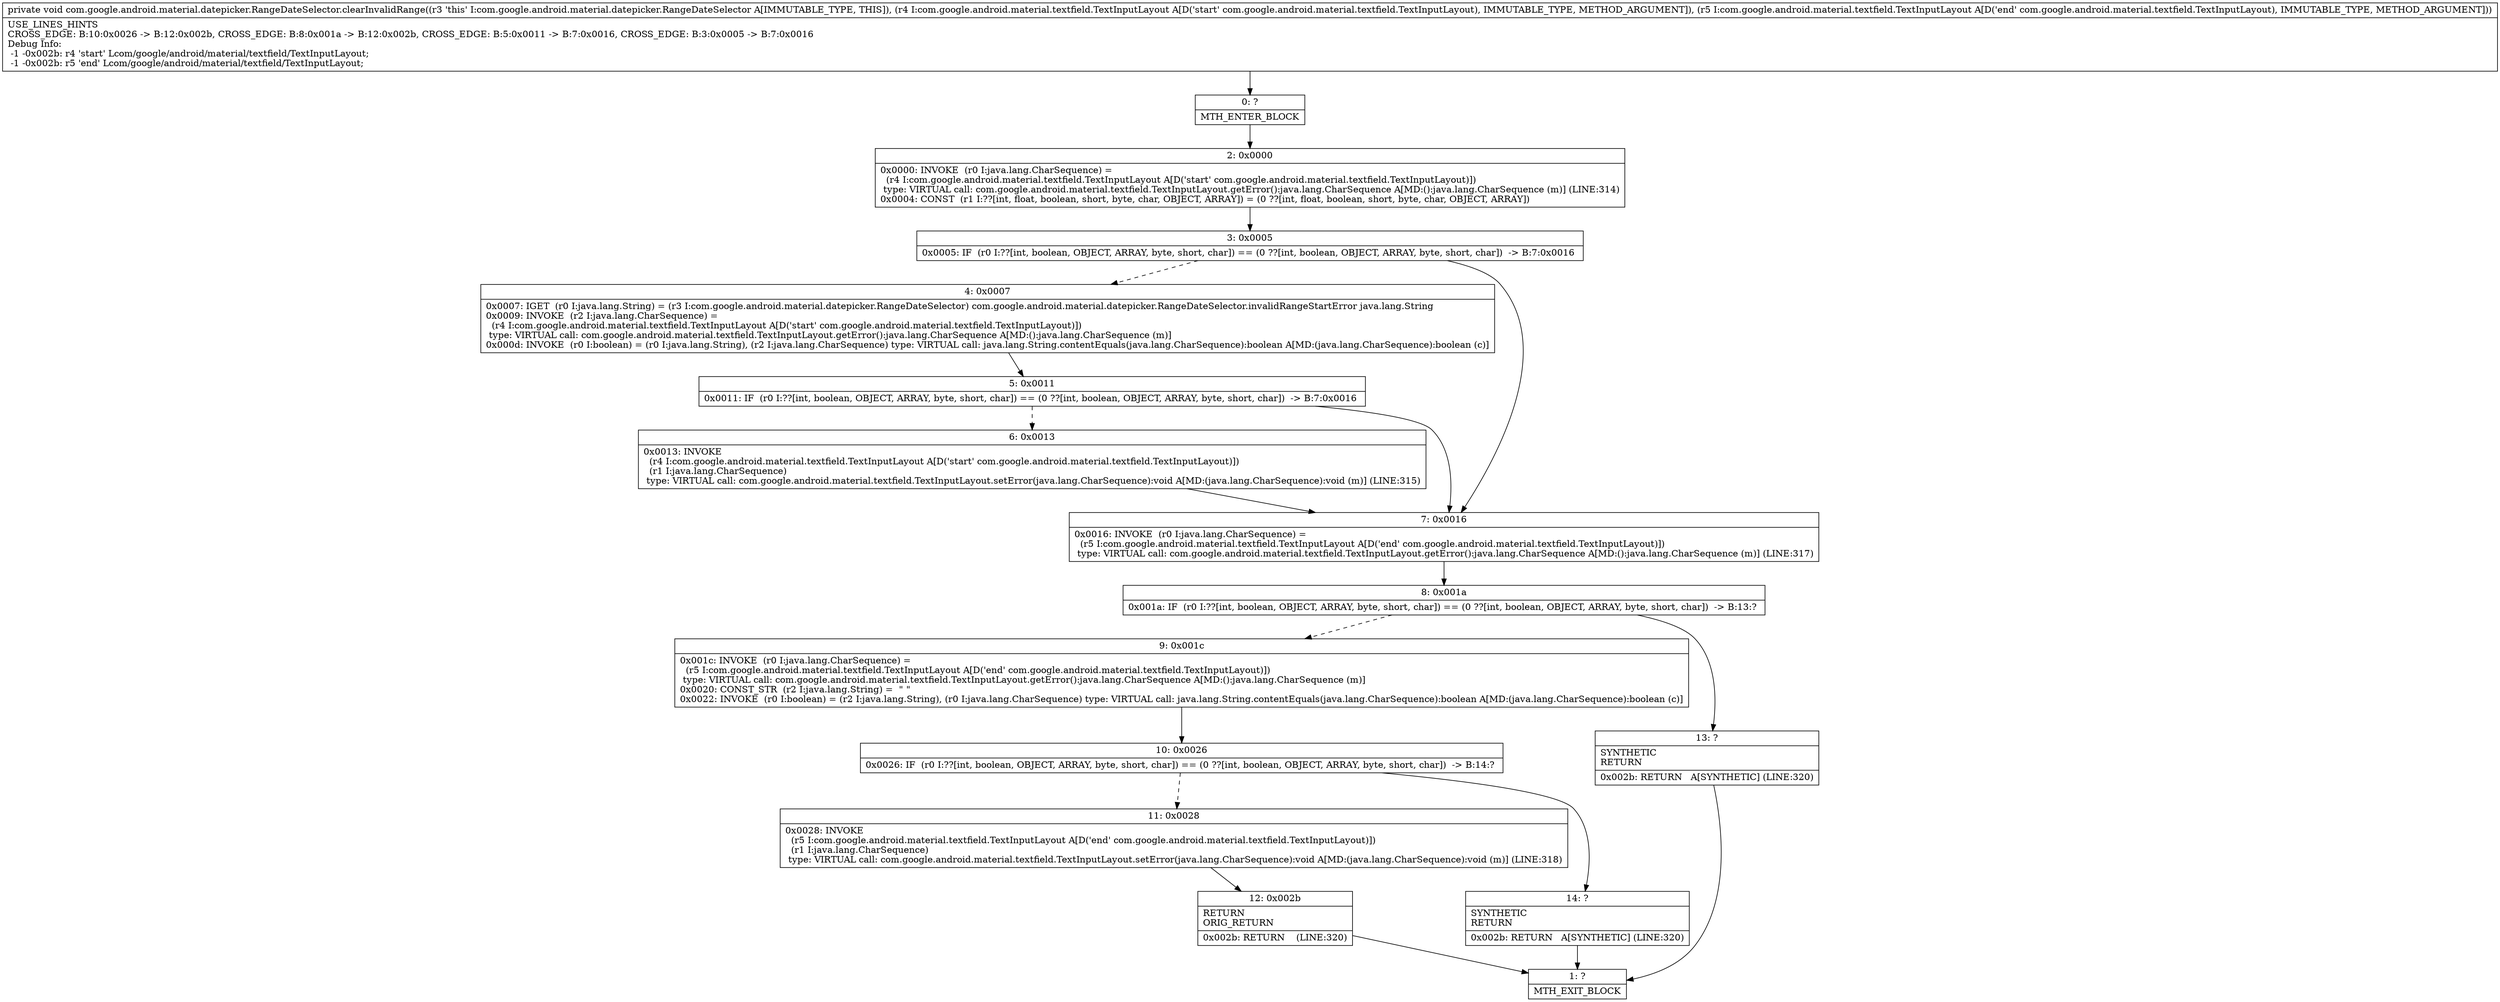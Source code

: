 digraph "CFG forcom.google.android.material.datepicker.RangeDateSelector.clearInvalidRange(Lcom\/google\/android\/material\/textfield\/TextInputLayout;Lcom\/google\/android\/material\/textfield\/TextInputLayout;)V" {
Node_0 [shape=record,label="{0\:\ ?|MTH_ENTER_BLOCK\l}"];
Node_2 [shape=record,label="{2\:\ 0x0000|0x0000: INVOKE  (r0 I:java.lang.CharSequence) = \l  (r4 I:com.google.android.material.textfield.TextInputLayout A[D('start' com.google.android.material.textfield.TextInputLayout)])\l type: VIRTUAL call: com.google.android.material.textfield.TextInputLayout.getError():java.lang.CharSequence A[MD:():java.lang.CharSequence (m)] (LINE:314)\l0x0004: CONST  (r1 I:??[int, float, boolean, short, byte, char, OBJECT, ARRAY]) = (0 ??[int, float, boolean, short, byte, char, OBJECT, ARRAY]) \l}"];
Node_3 [shape=record,label="{3\:\ 0x0005|0x0005: IF  (r0 I:??[int, boolean, OBJECT, ARRAY, byte, short, char]) == (0 ??[int, boolean, OBJECT, ARRAY, byte, short, char])  \-\> B:7:0x0016 \l}"];
Node_4 [shape=record,label="{4\:\ 0x0007|0x0007: IGET  (r0 I:java.lang.String) = (r3 I:com.google.android.material.datepicker.RangeDateSelector) com.google.android.material.datepicker.RangeDateSelector.invalidRangeStartError java.lang.String \l0x0009: INVOKE  (r2 I:java.lang.CharSequence) = \l  (r4 I:com.google.android.material.textfield.TextInputLayout A[D('start' com.google.android.material.textfield.TextInputLayout)])\l type: VIRTUAL call: com.google.android.material.textfield.TextInputLayout.getError():java.lang.CharSequence A[MD:():java.lang.CharSequence (m)]\l0x000d: INVOKE  (r0 I:boolean) = (r0 I:java.lang.String), (r2 I:java.lang.CharSequence) type: VIRTUAL call: java.lang.String.contentEquals(java.lang.CharSequence):boolean A[MD:(java.lang.CharSequence):boolean (c)]\l}"];
Node_5 [shape=record,label="{5\:\ 0x0011|0x0011: IF  (r0 I:??[int, boolean, OBJECT, ARRAY, byte, short, char]) == (0 ??[int, boolean, OBJECT, ARRAY, byte, short, char])  \-\> B:7:0x0016 \l}"];
Node_6 [shape=record,label="{6\:\ 0x0013|0x0013: INVOKE  \l  (r4 I:com.google.android.material.textfield.TextInputLayout A[D('start' com.google.android.material.textfield.TextInputLayout)])\l  (r1 I:java.lang.CharSequence)\l type: VIRTUAL call: com.google.android.material.textfield.TextInputLayout.setError(java.lang.CharSequence):void A[MD:(java.lang.CharSequence):void (m)] (LINE:315)\l}"];
Node_7 [shape=record,label="{7\:\ 0x0016|0x0016: INVOKE  (r0 I:java.lang.CharSequence) = \l  (r5 I:com.google.android.material.textfield.TextInputLayout A[D('end' com.google.android.material.textfield.TextInputLayout)])\l type: VIRTUAL call: com.google.android.material.textfield.TextInputLayout.getError():java.lang.CharSequence A[MD:():java.lang.CharSequence (m)] (LINE:317)\l}"];
Node_8 [shape=record,label="{8\:\ 0x001a|0x001a: IF  (r0 I:??[int, boolean, OBJECT, ARRAY, byte, short, char]) == (0 ??[int, boolean, OBJECT, ARRAY, byte, short, char])  \-\> B:13:? \l}"];
Node_9 [shape=record,label="{9\:\ 0x001c|0x001c: INVOKE  (r0 I:java.lang.CharSequence) = \l  (r5 I:com.google.android.material.textfield.TextInputLayout A[D('end' com.google.android.material.textfield.TextInputLayout)])\l type: VIRTUAL call: com.google.android.material.textfield.TextInputLayout.getError():java.lang.CharSequence A[MD:():java.lang.CharSequence (m)]\l0x0020: CONST_STR  (r2 I:java.lang.String) =  \" \" \l0x0022: INVOKE  (r0 I:boolean) = (r2 I:java.lang.String), (r0 I:java.lang.CharSequence) type: VIRTUAL call: java.lang.String.contentEquals(java.lang.CharSequence):boolean A[MD:(java.lang.CharSequence):boolean (c)]\l}"];
Node_10 [shape=record,label="{10\:\ 0x0026|0x0026: IF  (r0 I:??[int, boolean, OBJECT, ARRAY, byte, short, char]) == (0 ??[int, boolean, OBJECT, ARRAY, byte, short, char])  \-\> B:14:? \l}"];
Node_11 [shape=record,label="{11\:\ 0x0028|0x0028: INVOKE  \l  (r5 I:com.google.android.material.textfield.TextInputLayout A[D('end' com.google.android.material.textfield.TextInputLayout)])\l  (r1 I:java.lang.CharSequence)\l type: VIRTUAL call: com.google.android.material.textfield.TextInputLayout.setError(java.lang.CharSequence):void A[MD:(java.lang.CharSequence):void (m)] (LINE:318)\l}"];
Node_12 [shape=record,label="{12\:\ 0x002b|RETURN\lORIG_RETURN\l|0x002b: RETURN    (LINE:320)\l}"];
Node_1 [shape=record,label="{1\:\ ?|MTH_EXIT_BLOCK\l}"];
Node_14 [shape=record,label="{14\:\ ?|SYNTHETIC\lRETURN\l|0x002b: RETURN   A[SYNTHETIC] (LINE:320)\l}"];
Node_13 [shape=record,label="{13\:\ ?|SYNTHETIC\lRETURN\l|0x002b: RETURN   A[SYNTHETIC] (LINE:320)\l}"];
MethodNode[shape=record,label="{private void com.google.android.material.datepicker.RangeDateSelector.clearInvalidRange((r3 'this' I:com.google.android.material.datepicker.RangeDateSelector A[IMMUTABLE_TYPE, THIS]), (r4 I:com.google.android.material.textfield.TextInputLayout A[D('start' com.google.android.material.textfield.TextInputLayout), IMMUTABLE_TYPE, METHOD_ARGUMENT]), (r5 I:com.google.android.material.textfield.TextInputLayout A[D('end' com.google.android.material.textfield.TextInputLayout), IMMUTABLE_TYPE, METHOD_ARGUMENT]))  | USE_LINES_HINTS\lCROSS_EDGE: B:10:0x0026 \-\> B:12:0x002b, CROSS_EDGE: B:8:0x001a \-\> B:12:0x002b, CROSS_EDGE: B:5:0x0011 \-\> B:7:0x0016, CROSS_EDGE: B:3:0x0005 \-\> B:7:0x0016\lDebug Info:\l  \-1 \-0x002b: r4 'start' Lcom\/google\/android\/material\/textfield\/TextInputLayout;\l  \-1 \-0x002b: r5 'end' Lcom\/google\/android\/material\/textfield\/TextInputLayout;\l}"];
MethodNode -> Node_0;Node_0 -> Node_2;
Node_2 -> Node_3;
Node_3 -> Node_4[style=dashed];
Node_3 -> Node_7;
Node_4 -> Node_5;
Node_5 -> Node_6[style=dashed];
Node_5 -> Node_7;
Node_6 -> Node_7;
Node_7 -> Node_8;
Node_8 -> Node_9[style=dashed];
Node_8 -> Node_13;
Node_9 -> Node_10;
Node_10 -> Node_11[style=dashed];
Node_10 -> Node_14;
Node_11 -> Node_12;
Node_12 -> Node_1;
Node_14 -> Node_1;
Node_13 -> Node_1;
}

